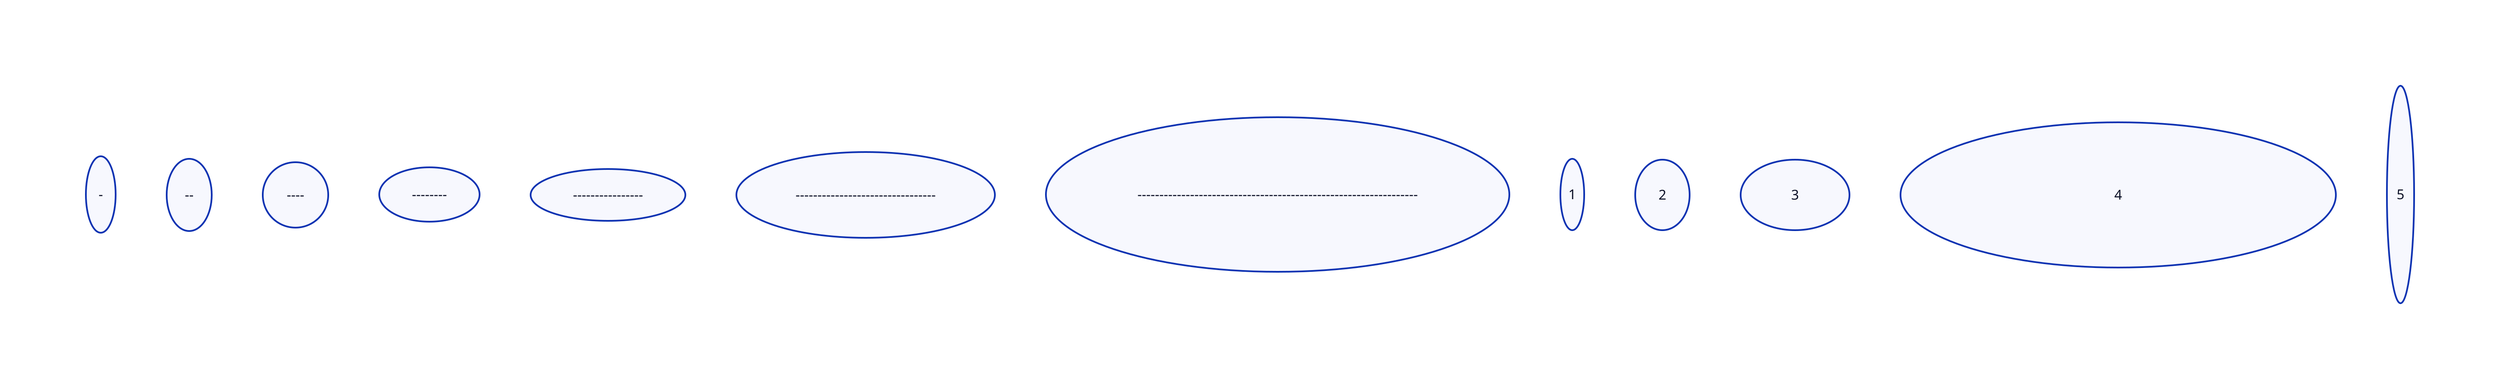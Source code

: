 
a.shape: oval
b.shape: oval
c.shape: oval
d.shape: oval
e.shape: oval
f.shape: oval
g.shape: oval

a: -
b: --
c: ----
d: --------
e: ----------------
f: --------------------------------
g: ----------------------------------------------------------------

1.shape: oval
2.shape: oval
3.shape: oval
4.shape: oval
5.shape: oval

1.width: 16
2.width: 64
3.width: 128
4.width: 512

# entering both width and height overrides aspect ratio limit
5.height: 256
5.width: 32
